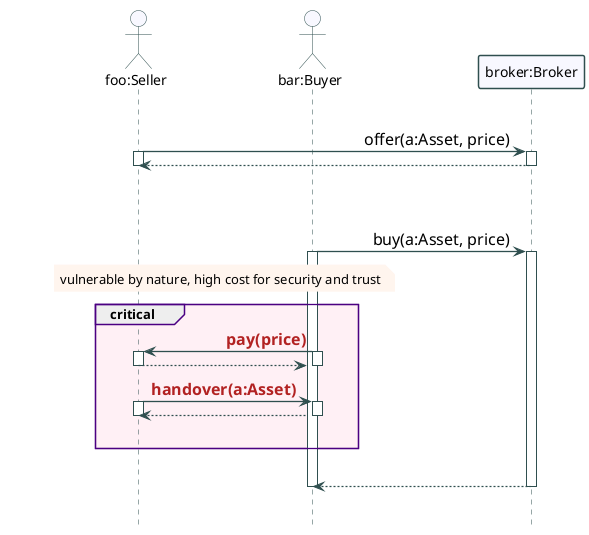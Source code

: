 @startuml

' Trading NFT

' https://plantuml.com/class-diagram
' https://plantuml.com/sequence-diagram
' https://plantuml-documentation.readthedocs.io/en/latest/formatting/all-skin-params.html
' https://plantuml-documentation.readthedocs.io/en/latest/formatting/all-skin-params.html#class
' https://www.w3schools.com/colors/colors_names.asp

skinparam {
  'DefaultFontName Consolas
  DefaultFontName Monaco
  'DefaultFontName Lucida Console
  'DefaultMonospacedFontName Consolas
  'DefaultFontStyle bold

  BackgroundColor transparent  
  PageMargin 10
  BoxPadding 100
  ParticipantPadding 20

  ArrowFontSize 16
  ArrowThickness 1
  MinClassWidth 75
  ClassFontStyle bold
  
  NoteBackgroundColor SeaShell
  NoteBorderColor transparent
  NoteShadowing false
}

skinparam Sequence{
  DividerBorderThickness 1.5
  ReferenceBorderThickness 1.5
  MessageAlignment right

  ArrowColor DarkSlateGray
  ArrowThickness 1.3
  LifeLineBorderColor DarkSlateGray
  LifeLineBorderThickness 1.3

  ActorBorderColor DarkSlateGray
  ActorBackgroundColor GhostWhite
  ParticipantBorderColor DarkSlateGray
  ParticipantBorderThickness 1.5
  ParticipantBackgroundColor GhostWhite

  BoxBackgroundColor transparent
  BoxBorderColor transparent
  
  GroupBorderThickness 1.3
  GroupBorderColor Indigo
  GroupBodyBackgroundColor LavenderBlush
}

skinparam Group{
  BorderThickness 1.3
  BorderShadowing true
}

hide Circle
hide Footbox

box
Actor "foo:Seller" as seller
Actor "bar:Buyer" as buyer
end box
Participant "broker:Broker" as broker

||| 

seller -> broker ++ : offer(a:Asset, price)
seller ++
  seller <-- broker -- 
seller --

|||
|||

buyer -> broker ++ : buy(a:Asset, price)
buyer ++
  note over seller, buyer : vulnerable by nature, high cost for security and trust
  group critical
    buyer -> seller ++ : <color FireBrick>**pay(price)**</color>
    buyer ++
    buyer <-- seller --
    buyer --
  
    seller -> buyer ++ : <color FireBrick>**handover(a:Asset)**</color>
    seller ++
    seller <-- buyer --
    seller --
    |||
  end
  |||
  buyer <-- broker --
buyer --

|||

@enduml
